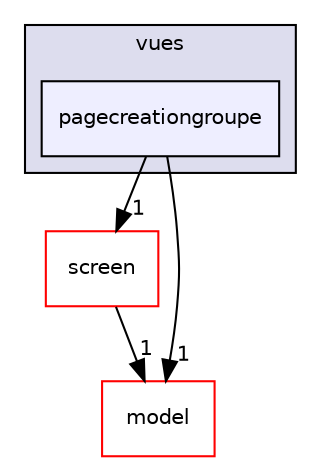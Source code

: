 digraph "/home/sacha/Documents/Fac/L3_S5/CPOA/Projet/Dev/ShareCount/vues/pagecreationgroupe" {
  compound=true
  node [ fontsize="10", fontname="Helvetica"];
  edge [ labelfontsize="10", labelfontname="Helvetica"];
  subgraph clusterdir_595c3ed372cc279b2f91c4681d5b0e80 {
    graph [ bgcolor="#ddddee", pencolor="black", label="vues" fontname="Helvetica", fontsize="10", URL="dir_595c3ed372cc279b2f91c4681d5b0e80.html"]
  dir_ed4030a1a716c49773faeadf721ea713 [shape=box, label="pagecreationgroupe", style="filled", fillcolor="#eeeeff", pencolor="black", URL="dir_ed4030a1a716c49773faeadf721ea713.html"];
  }
  dir_d686753603722e47837e58f0ba777cfb [shape=box label="screen" fillcolor="white" style="filled" color="red" URL="dir_d686753603722e47837e58f0ba777cfb.html"];
  dir_3f14f6767c31cb4a1d22c13c18cc6fc3 [shape=box label="model" fillcolor="white" style="filled" color="red" URL="dir_3f14f6767c31cb4a1d22c13c18cc6fc3.html"];
  dir_ed4030a1a716c49773faeadf721ea713->dir_d686753603722e47837e58f0ba777cfb [headlabel="1", labeldistance=1.5 headhref="dir_000014_000009.html"];
  dir_ed4030a1a716c49773faeadf721ea713->dir_3f14f6767c31cb4a1d22c13c18cc6fc3 [headlabel="1", labeldistance=1.5 headhref="dir_000014_000000.html"];
  dir_d686753603722e47837e58f0ba777cfb->dir_3f14f6767c31cb4a1d22c13c18cc6fc3 [headlabel="1", labeldistance=1.5 headhref="dir_000009_000000.html"];
}
